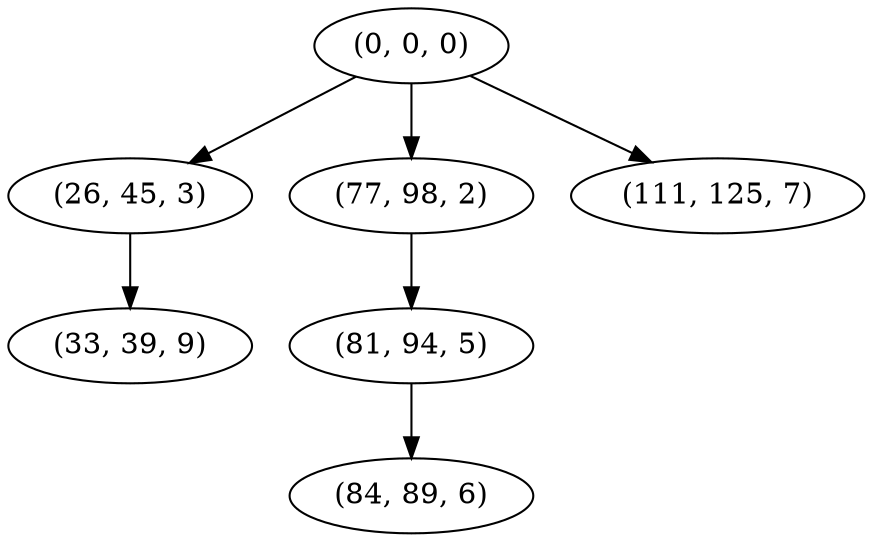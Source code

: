 digraph tree {
    "(0, 0, 0)";
    "(26, 45, 3)";
    "(33, 39, 9)";
    "(77, 98, 2)";
    "(81, 94, 5)";
    "(84, 89, 6)";
    "(111, 125, 7)";
    "(0, 0, 0)" -> "(26, 45, 3)";
    "(0, 0, 0)" -> "(77, 98, 2)";
    "(0, 0, 0)" -> "(111, 125, 7)";
    "(26, 45, 3)" -> "(33, 39, 9)";
    "(77, 98, 2)" -> "(81, 94, 5)";
    "(81, 94, 5)" -> "(84, 89, 6)";
}
